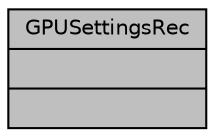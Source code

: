 digraph "GPUSettingsRec"
{
 // INTERACTIVE_SVG=YES
  bgcolor="transparent";
  edge [fontname="Helvetica",fontsize="10",labelfontname="Helvetica",labelfontsize="10"];
  node [fontname="Helvetica",fontsize="10",shape=record];
  Node1 [label="{GPUSettingsRec\n||}",height=0.2,width=0.4,color="black", fillcolor="grey75", style="filled", fontcolor="black"];
}
